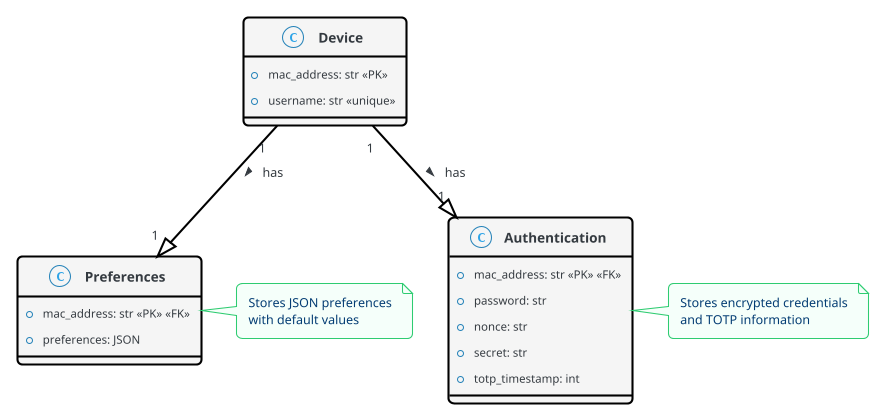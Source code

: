 @startuml Database Schema

!theme cerulean-outline
skinparam backgroundColor transparent
skinparam handwritten false

' Set IBM Plex Sans as the font family
skinparam defaultFontName "IBM Plex Sans"
skinparam classFontName "IBM Plex Sans"
skinparam noteFontName "IBM Plex Sans"
skinparam arrowFontName "IBM Plex Sans"

skinparam ClassBackgroundColor #f5f5f5
skinparam ClassBorderColor #000000
skinparam ClassBorderThickness 2
skinparam ClassFontSize 13
skinparam ClassFontStyle bold
skinparam NoteBackgroundColor #f5fffa
skinparam NoteBorderColor #2ecc71

' Use modern arrow style
skinparam ArrowColor #000000
skinparam ArrowThickness 2

' Round corners for all elements
skinparam roundCorner 10

class Device {
  +mac_address: str <<PK>>
  +username: str <<unique>>
}

class Authentication {
  +mac_address: str <<PK>> <<FK>>
  +password: str
  +nonce: str
  +secret: str
  +totp_timestamp: int
}

class Preferences {
  +mac_address: str <<PK>> <<FK>>
  +preferences: JSON
}

Device "1" --|> "1" Authentication : has >
Device "1" --|> "1" Preferences : has >

note right of Preferences
  Stores JSON preferences
  with default values
end note

note right of Authentication
  Stores encrypted credentials
  and TOTP information
end note

@enduml